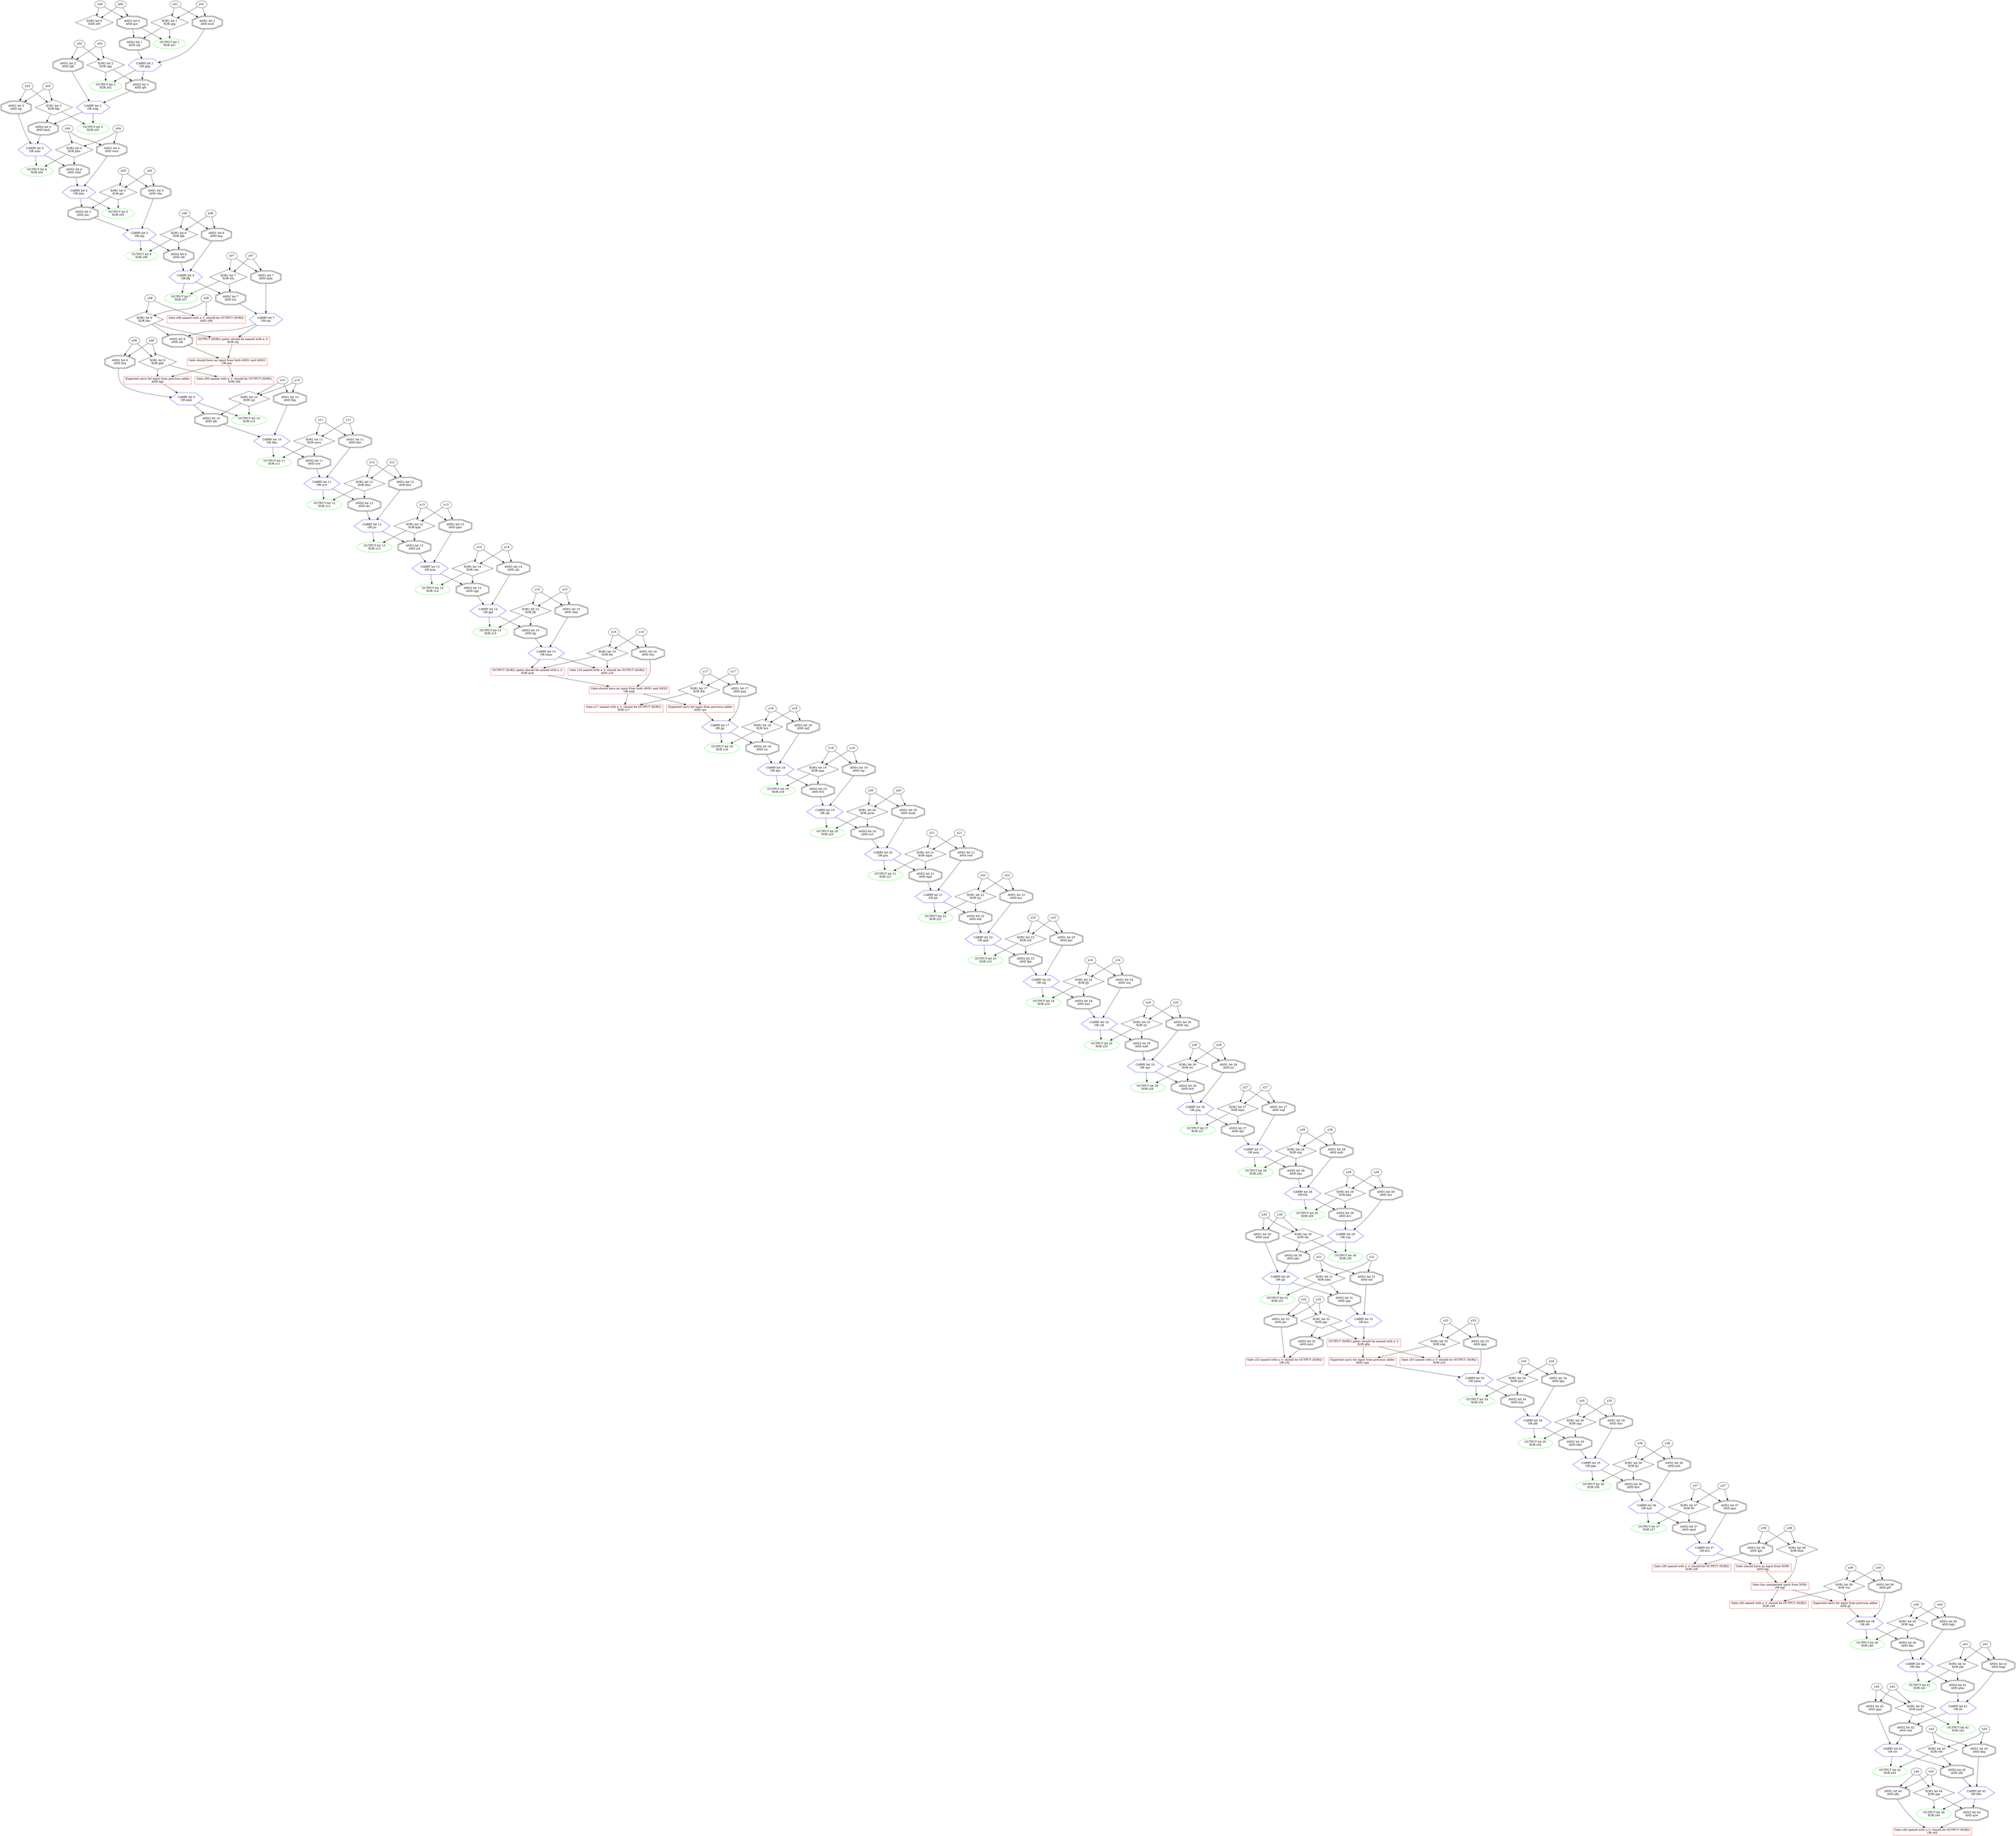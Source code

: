 digraph G {
	y11 -> bbv;
	x11 -> bbv;
	bbv[color="black" shape="doubleoctagon" label="AND1 bit 11\nAND bbv"];

	stc -> bch;
	nqv -> bch;
	bch[color="black" shape="doubleoctagon" label="AND2 bit 26\nAND bch"];

	rpq -> bdd;
	pfh -> bdd;
	bdd[color="black" shape="doubleoctagon" label="AND2 bit 35\nAND bdd"];

	qjd -> bgj;
	kvn -> bgj;
	bgj[color="red" shape="box" label="Gate should have an input from XOR1\nAND bgj"];

	gjd -> bjj;
	jfh -> bjj;
	bjj[color="black" shape="doubleoctagon" label="AND2 bit 15\nAND bjj"];

	wdg -> bmh;
	fbp -> bmh;
	bmh[color="black" shape="doubleoctagon" label="AND2 bit 3\nAND bmh"];

	y09 -> btq;
	x09 -> btq;
	btq[color="black" shape="doubleoctagon" label="AND1 bit 9\nAND btq"];

	y24 -> ccq;
	x24 -> ccq;
	ccq[color="black" shape="doubleoctagon" label="AND1 bit 24\nAND ccq"];

	sdn -> cgp;
	hrm -> cgp;
	cgp[color="black" shape="doubleoctagon" label="AND2 bit 14\nAND cgp"];

	sjk -> cpp;
	mbc -> cpp;
	cpp[color="black" shape="doubleoctagon" label="AND2 bit 31\nAND cpp"];

	dkn -> crw;
	mws -> crw;
	crw[color="black" shape="doubleoctagon" label="AND2 bit 11\nAND crw"];

	y25 -> ctp;
	x25 -> ctp;
	ctp[color="black" shape="doubleoctagon" label="AND1 bit 25\nAND ctp"];

	tqg -> dbc;
	dfv -> dbc;
	dbc[color="black" shape="doubleoctagon" label="AND2 bit 40\nAND dbc"];

	gtn -> dgd;
	mpm -> dgd;
	dgd[color="black" shape="doubleoctagon" label="AND2 bit 21\nAND dgd"];

	hqw -> djd;
	jmq -> djd;
	djd[color="black" shape="doubleoctagon" label="AND2 bit 27\nAND djd"];

	x43 -> dkq;
	y43 -> dkq;
	dkq[color="black" shape="doubleoctagon" label="AND1 bit 43\nAND dkq"];

	msp -> dqc;
	shq -> dqc;
	dqc[color="black" shape="doubleoctagon" label="AND2 bit 28\nAND dqc"];

	y16 -> dwj;
	x16 -> dwj;
	dwj[color="black" shape="doubleoctagon" label="AND1 bit 16\nAND dwj"];

	y34 -> fgq;
	x34 -> fgq;
	fgq[color="black" shape="doubleoctagon" label="AND1 bit 34\nAND fgq"];

	y10 -> fkq;
	x10 -> fkq;
	fkq[color="black" shape="doubleoctagon" label="AND1 bit 10\nAND fkq"];

	crb -> fpk;
	gqd -> fpk;
	fpk[color="black" shape="doubleoctagon" label="AND2 bit 23\nAND fpk"];

	dpv -> fvd;
	mgr -> fvd;
	fvd[color="black" shape="doubleoctagon" label="AND2 bit 19\nAND fvd"];

	x37 -> gnn;
	y37 -> gnn;
	gnn[color="black" shape="doubleoctagon" label="AND1 bit 37\nAND gnn"];

	x42 -> gqq;
	y42 -> gqq;
	gqq[color="black" shape="doubleoctagon" label="AND1 bit 42\nAND gqq"];

	x00 -> gsv;
	y00 -> gsv;
	gsv[color="black" shape="doubleoctagon" label="AND1 bit 0\nAND gsv"];

	y39 -> gtf;
	x39 -> gtf;
	gtf[color="black" shape="doubleoctagon" label="AND1 bit 39\nAND gtf"];

	tkw -> gtm;
	jhb -> gtm;
	gtm[color="black" shape="doubleoctagon" label="AND2 bit 41\nAND gtm"];

	x22 -> hcv;
	y22 -> hcv;
	hcv[color="black" shape="doubleoctagon" label="AND1 bit 22\nAND hcv"];

	x07 -> hhm;
	y07 -> hhm;
	hhm[color="black" shape="doubleoctagon" label="AND1 bit 7\nAND hhm"];

	x02 -> hjk;
	y02 -> hjk;
	hjk[color="black" shape="doubleoctagon" label="AND1 bit 2\nAND hjk"];

	ckj -> hns;
	jjh -> hns;
	hns[color="black" shape="doubleoctagon" label="AND2 bit 24\nAND hns"];

	mhm -> hsq;
	mhc -> hsq;
	hsq[color="black" shape="doubleoctagon" label="AND2 bit 34\nAND hsq"];

	y32 -> jbc;
	x32 -> jbc;
	jbc[color="black" shape="doubleoctagon" label="AND1 bit 32\nAND jbc"];

	x44 -> jdh;
	y44 -> jdh;
	jdh[color="black" shape="doubleoctagon" label="AND1 bit 44\nAND jdh"];

	bqf -> jjt;
	vnc -> jjt;
	jjt[color="red" shape="box" label="Expected carry bit input from previous adder\nAND jjt"];

	y23 -> jmr;
	x23 -> jmr;
	jmr[color="black" shape="doubleoctagon" label="AND1 bit 23\nAND jmr"];

	pjv -> jnn;
	bhn -> jnn;
	jnn[color="black" shape="doubleoctagon" label="AND2 bit 5\nAND jnn"];

	kph -> jrd;
	jsr -> jrd;
	jrd[color="black" shape="doubleoctagon" label="AND2 bit 13\nAND jrd"];

	x26 -> jvj;
	y26 -> jvj;
	jvj[color="black" shape="doubleoctagon" label="AND1 bit 26\nAND jvj"];

	y36 -> jwh;
	x36 -> jwh;
	jwh[color="black" shape="doubleoctagon" label="AND1 bit 36\nAND jwh"];

	x06 -> kcg;
	y06 -> kcg;
	kcg[color="black" shape="doubleoctagon" label="AND1 bit 6\nAND kcg"];

	pnr -> kgf;
	ghk -> kgf;
	kgf[color="red" shape="box" label="Expected carry bit input from previous adder\nAND kgf"];

	x12 -> knv;
	y12 -> knv;
	knv[color="black" shape="doubleoctagon" label="AND1 bit 12\nAND knv"];

	x40 -> kqh;
	y40 -> kqh;
	kqh[color="black" shape="doubleoctagon" label="AND1 bit 40\nAND kqh"];

	jqm -> ktw;
	fjc -> ktw;
	ktw[color="black" shape="doubleoctagon" label="AND2 bit 36\nAND ktw"];

	fvk -> kvv;
	kdn -> kvv;
	kvv[color="black" shape="doubleoctagon" label="AND2 bit 29\nAND kvv"];

	x28 -> mdr;
	y28 -> mdr;
	mdr[color="black" shape="doubleoctagon" label="AND1 bit 28\nAND mdr"];

	rjv -> mdt;
	vdt -> mdt;
	mdt[color="black" shape="doubleoctagon" label="AND2 bit 25\nAND mdt"];

	x18 -> mjf;
	y18 -> mjf;
	mjf[color="black" shape="doubleoctagon" label="AND1 bit 18\nAND mjf"];

	x20 -> mmk;
	y20 -> mmk;
	mmk[color="black" shape="doubleoctagon" label="AND1 bit 20\nAND mmk"];

	pqv -> mnv;
	kcv -> mnv;
	mnv[color="black" shape="doubleoctagon" label="AND2 bit 32\nAND mnv"];

	x41 -> mqp;
	y41 -> mqp;
	mqp[color="black" shape="doubleoctagon" label="AND1 bit 41\nAND mqp"];

	pwm -> nct;
	cjh -> nct;
	nct[color="black" shape="doubleoctagon" label="AND2 bit 20\nAND nct"];

	vfw -> nfk;
	stv -> nfk;
	nfk[color="black" shape="doubleoctagon" label="AND2 bit 43\nAND nfk"];

	y30 -> nmd;
	x30 -> nmd;
	nmd[color="black" shape="doubleoctagon" label="AND1 bit 30\nAND nmd"];

	msd -> nnk;
	tfr -> nnk;
	nnk[color="black" shape="doubleoctagon" label="AND2 bit 42\nAND nnk"];

	x17 -> pjm;
	y17 -> pjm;
	pjm[color="black" shape="doubleoctagon" label="AND1 bit 17\nAND pjm"];

	scp -> pkv;
	tdc -> pkv;
	pkv[color="black" shape="doubleoctagon" label="AND2 bit 30\nAND pkv"];

	kmb -> qfs;
	vjd -> qfs;
	qfs[color="black" shape="doubleoctagon" label="AND2 bit 10\nAND qfs"];

	gbg -> qfv;
	vgg -> qfv;
	qfv[color="black" shape="doubleoctagon" label="AND2 bit 2\nAND qfv"];

	x38 -> qjd;
	y38 -> qjd;
	qjd[color="black" shape="doubleoctagon" label="AND1 bit 38\nAND qjd"];

	y13 -> qmc;
	x13 -> qmc;
	qmc[color="black" shape="doubleoctagon" label="AND1 bit 13\nAND qmc"];

	hwf -> qmd;
	ftt -> qmd;
	qmd[color="black" shape="doubleoctagon" label="AND2 bit 37\nAND qmd"];

	y33 -> qpq;
	x33 -> qpq;
	qpq[color="black" shape="doubleoctagon" label="AND1 bit 33\nAND qpq"];

	spg -> qrw;
	bfw -> qrw;
	qrw[color="black" shape="doubleoctagon" label="AND2 bit 44\nAND qrw"];

	x15 -> rbm;
	y15 -> rbm;
	rbm[color="black" shape="doubleoctagon" label="AND1 bit 15\nAND rbm"];

	fgk -> rdf;
	jbp -> rdf;
	rdf[color="black" shape="doubleoctagon" label="AND2 bit 6\nAND rdf"];

	y35 -> rkm;
	x35 -> rkm;
	rkm[color="black" shape="doubleoctagon" label="AND1 bit 35\nAND rkm"];

	x29 -> shs;
	y29 -> shs;
	shs[color="black" shape="doubleoctagon" label="AND1 bit 29\nAND shs"];

	rtp -> skt;
	dnc -> skt;
	skt[color="black" shape="doubleoctagon" label="AND2 bit 8\nAND skt"];

	brn -> srr;
	jpj -> srr;
	srr[color="black" shape="doubleoctagon" label="AND2 bit 18\nAND srr"];

	y19 -> stp;
	x19 -> stp;
	stp[color="black" shape="doubleoctagon" label="AND1 bit 19\nAND stp"];

	x21 -> swk;
	y21 -> swk;
	swk[color="black" shape="doubleoctagon" label="AND1 bit 21\nAND swk"];

	dmv -> tkv;
	wvt -> tkv;
	tkv[color="black" shape="doubleoctagon" label="AND2 bit 12\nAND tkv"];

	y31 -> tnf;
	x31 -> tnf;
	tnf[color="black" shape="doubleoctagon" label="AND1 bit 31\nAND tnf"];

	stn -> tnr;
	ffg -> tnr;
	tnr[color="black" shape="doubleoctagon" label="AND2 bit 7\nAND tnr"];

	y03 -> tqj;
	x03 -> tqj;
	tqj[color="black" shape="doubleoctagon" label="AND1 bit 3\nAND tqj"];

	y05 -> vfm;
	x05 -> vfm;
	vfm[color="black" shape="doubleoctagon" label="AND1 bit 5\nAND vfm"];

	gsv -> vjb;
	qtg -> vjb;
	vjb[color="black" shape="doubleoctagon" label="AND2 bit 1\nAND vjb"];

	y14 -> vjh;
	x14 -> vjh;
	vjh[color="black" shape="doubleoctagon" label="AND1 bit 14\nAND vjh"];

	fhk -> vpv;
	wkh -> vpv;
	vpv[color="red" shape="box" label="Expected carry bit input from previous adder\nAND vpv"];

	shg -> vqw;
	gfm -> vqw;
	vqw[color="red" shape="box" label="Expected carry bit input from previous adder\nAND vqw"];

	x01 -> wcd;
	y01 -> wcd;
	wcd[color="black" shape="doubleoctagon" label="AND1 bit 1\nAND wcd"];

	hrj -> wfs;
	tjh -> wfs;
	wfs[color="black" shape="doubleoctagon" label="AND2 bit 22\nAND wfs"];

	mhs -> whd;
	pbn -> whd;
	whd[color="black" shape="doubleoctagon" label="AND2 bit 4\nAND whd"];

	x04 -> wmc;
	y04 -> wmc;
	wmc[color="black" shape="doubleoctagon" label="AND1 bit 4\nAND wmc"];

	x27 -> wqf;
	y27 -> wqf;
	wqf[color="black" shape="doubleoctagon" label="AND1 bit 27\nAND wqf"];

	y08 -> z08;
	x08 -> z08;
	z08[color="red" shape="box" label="Gate z08 named with a 'z' should be OUTPUT (XOR2)\nAND z08"];

	btj -> z16;
	tmm -> z16;
	z16[color="red" shape="box" label="Gate z16 named with a 'z' should be OUTPUT (XOR2)\nAND z16"];

	nfk -> bfw;
	dkq -> bfw;
	bfw[color="blue" shape="hexagon" label="CARRY bit 43\nOR bfw"];

	wmc -> bhn;
	whd -> bhn;
	bhn[color="blue" shape="hexagon" label="CARRY bit 4\nOR bhn"];

	dhm -> bqf;
	bgj -> bqf;
	bqf[color="red" shape="box" label="Gate has unexpected input from XOR1\nOR bqf"];

	stp -> cjh;
	fvd -> cjh;
	cjh[color="blue" shape="hexagon" label="CARRY bit 19\nOR cjh"];

	fpk -> ckj;
	jmr -> ckj;
	ckj[color="blue" shape="hexagon" label="CARRY bit 23\nOR ckj"];

	gtf -> dfv;
	jjt -> dfv;
	dfv[color="blue" shape="hexagon" label="CARRY bit 39\nOR dfv"];

	fkq -> dkn;
	qfs -> dkn;
	dkn[color="blue" shape="hexagon" label="CARRY bit 10\nOR dkn"];

	mjf -> dpv;
	srr -> dpv;
	dpv[color="blue" shape="hexagon" label="CARRY bit 18\nOR dpv"];

	rdf -> ffg;
	kcg -> ffg;
	ffg[color="blue" shape="hexagon" label="CARRY bit 6\nOR ffg"];

	mdr -> fvk;
	dqc -> fvk;
	fvk[color="blue" shape="hexagon" label="CARRY bit 28\nOR fvk"];

	vjb -> gbg;
	wcd -> gbg;
	gbg[color="blue" shape="hexagon" label="CARRY bit 1\nOR gbg"];

	cgp -> gjd;
	vjh -> gjd;
	gjd[color="blue" shape="hexagon" label="CARRY bit 14\nOR gjd"];

	hcv -> gqd;
	wfs -> gqd;
	gqd[color="blue" shape="hexagon" label="CARRY bit 22\nOR gqd"];

	nct -> gtn;
	mmk -> gtn;
	gtn[color="blue" shape="hexagon" label="CARRY bit 20\nOR gtn"];

	jrd -> hrm;
	qmc -> hrm;
	hrm[color="blue" shape="hexagon" label="CARRY bit 13\nOR hrm"];

	ktw -> hwf;
	jwh -> hwf;
	hwf[color="blue" shape="hexagon" label="CARRY bit 36\nOR hwf"];

	jnn -> jbp;
	vfm -> jbp;
	jbp[color="blue" shape="hexagon" label="CARRY bit 5\nOR jbp"];

	jvj -> jmq;
	bch -> jmq;
	jmq[color="blue" shape="hexagon" label="CARRY bit 26\nOR jmq"];

	vpv -> jpj;
	pjm -> jpj;
	jpj[color="blue" shape="hexagon" label="CARRY bit 17\nOR jpj"];

	rkm -> jqm;
	bdd -> jqm;
	jqm[color="blue" shape="hexagon" label="CARRY bit 35\nOR jqm"];

	knv -> jsr;
	tkv -> jsr;
	jsr[color="blue" shape="hexagon" label="CARRY bit 12\nOR jsr"];

	cpp -> kcv;
	tnf -> kcv;
	kcv[color="blue" shape="hexagon" label="CARRY bit 31\nOR kcv"];

	btq -> kmb;
	kgf -> kmb;
	kmb[color="blue" shape="hexagon" label="CARRY bit 9\nOR kmb"];

	gnn -> kvn;
	qmd -> kvn;
	kvn[color="blue" shape="hexagon" label="CARRY bit 37\nOR kvn"];

	qpq -> mhm;
	vqw -> mhm;
	mhm[color="blue" shape="hexagon" label="CARRY bit 33\nOR mhm"];

	bmh -> mhs;
	tqj -> mhs;
	mhs[color="blue" shape="hexagon" label="CARRY bit 3\nOR mhs"];

	djd -> msp;
	wqf -> msp;
	msp[color="blue" shape="hexagon" label="CARRY bit 27\nOR msp"];

	ctp -> nqv;
	mdt -> nqv;
	nqv[color="blue" shape="hexagon" label="CARRY bit 25\nOR nqv"];

	hsq -> pfh;
	fgq -> pfh;
	pfh[color="blue" shape="hexagon" label="CARRY bit 34\nOR pfh"];

	skt -> pnr;
	cdj -> pnr;
	pnr[color="red" shape="box" label="Gate should have an input from both AND1 and AND2\nOR pnr"];

	tnr -> rtp;
	hhm -> rtp;
	rtp[color="blue" shape="hexagon" label="CARRY bit 7\nOR rtp"];

	kvv -> scp;
	shs -> scp;
	scp[color="blue" shape="hexagon" label="CARRY bit 29\nOR scp"];

	nmd -> sjk;
	pkv -> sjk;
	sjk[color="blue" shape="hexagon" label="CARRY bit 30\nOR sjk"];

	gqq -> stv;
	nnk -> stv;
	stv[color="blue" shape="hexagon" label="CARRY bit 42\nOR stv"];

	gtm -> tfr;
	mqp -> tfr;
	tfr[color="blue" shape="hexagon" label="CARRY bit 41\nOR tfr"];

	swk -> tjh;
	dgd -> tjh;
	tjh[color="blue" shape="hexagon" label="CARRY bit 21\nOR tjh"];

	dbc -> tkw;
	kqh -> tkw;
	tkw[color="blue" shape="hexagon" label="CARRY bit 40\nOR tkw"];

	rbm -> tmm;
	bjj -> tmm;
	tmm[color="blue" shape="hexagon" label="CARRY bit 15\nOR tmm"];

	ccq -> vdt;
	hns -> vdt;
	vdt[color="blue" shape="hexagon" label="CARRY bit 24\nOR vdt"];

	qfv -> wdg;
	hjk -> wdg;
	wdg[color="blue" shape="hexagon" label="CARRY bit 2\nOR wdg"];

	dwj -> wkh;
	mrb -> wkh;
	wkh[color="red" shape="box" label="Gate should have an input from both AND1 and AND2\nOR wkh"];

	crw -> wvt;
	bbv -> wvt;
	wvt[color="blue" shape="hexagon" label="CARRY bit 11\nOR wvt"];

	jbc -> z32;
	mnv -> z32;
	z32[color="red" shape="box" label="Gate z32 named with a 'z' should be OUTPUT (XOR2)\nOR z32"];

	jdh -> z45;
	qrw -> z45;
	z45[color="red" shape="box" label="Gate z45 named with a 'z' should be OUTPUT (XOR2)\nOR z45"];

	x18 -> brn;
	y18 -> brn;
	brn[color="black" shape="diamond" label="XOR1 bit 18\nXOR brn"];

	y16 -> btj;
	x16 -> btj;
	btj[color="black" shape="diamond" label="XOR1 bit 16\nXOR btj"];

	dnc -> cdj;
	rtp -> cdj;
	cdj[color="red" shape="box" label="OUTPUT (XOR2) gates should be named with a 'z'\nXOR cdj"];

	x23 -> crb;
	y23 -> crb;
	crb[color="black" shape="diamond" label="XOR1 bit 23\nXOR crb"];

	x38 -> dhm;
	y38 -> dhm;
	dhm[color="black" shape="diamond" label="XOR1 bit 38\nXOR dhm"];

	x12 -> dmv;
	y12 -> dmv;
	dmv[color="black" shape="diamond" label="XOR1 bit 12\nXOR dmv"];

	y08 -> dnc;
	x08 -> dnc;
	dnc[color="black" shape="diamond" label="XOR1 bit 8\nXOR dnc"];

	y03 -> fbp;
	x03 -> fbp;
	fbp[color="black" shape="diamond" label="XOR1 bit 3\nXOR fbp"];

	x06 -> fgk;
	y06 -> fgk;
	fgk[color="black" shape="diamond" label="XOR1 bit 6\nXOR fgk"];

	y17 -> fhk;
	x17 -> fhk;
	fhk[color="black" shape="diamond" label="XOR1 bit 17\nXOR fhk"];

	y36 -> fjc;
	x36 -> fjc;
	fjc[color="black" shape="diamond" label="XOR1 bit 36\nXOR fjc"];

	x37 -> ftt;
	y37 -> ftt;
	ftt[color="black" shape="diamond" label="XOR1 bit 37\nXOR ftt"];

	kcv -> gfm;
	pqv -> gfm;
	gfm[color="red" shape="box" label="OUTPUT (XOR2) gates should be named with a 'z'\nXOR gfm"];

	x09 -> ghk;
	y09 -> ghk;
	ghk[color="black" shape="diamond" label="XOR1 bit 9\nXOR ghk"];

	y27 -> hqw;
	x27 -> hqw;
	hqw[color="black" shape="diamond" label="XOR1 bit 27\nXOR hqw"];

	y22 -> hrj;
	x22 -> hrj;
	hrj[color="black" shape="diamond" label="XOR1 bit 22\nXOR hrj"];

	x15 -> jfh;
	y15 -> jfh;
	jfh[color="black" shape="diamond" label="XOR1 bit 15\nXOR jfh"];

	y41 -> jhb;
	x41 -> jhb;
	jhb[color="black" shape="diamond" label="XOR1 bit 41\nXOR jhb"];

	y24 -> jjh;
	x24 -> jjh;
	jjh[color="black" shape="diamond" label="XOR1 bit 24\nXOR jjh"];

	y29 -> kdn;
	x29 -> kdn;
	kdn[color="black" shape="diamond" label="XOR1 bit 29\nXOR kdn"];

	y13 -> kph;
	x13 -> kph;
	kph[color="black" shape="diamond" label="XOR1 bit 13\nXOR kph"];

	y31 -> mbc;
	x31 -> mbc;
	mbc[color="black" shape="diamond" label="XOR1 bit 31\nXOR mbc"];

	y19 -> mgr;
	x19 -> mgr;
	mgr[color="black" shape="diamond" label="XOR1 bit 19\nXOR mgr"];

	x34 -> mhc;
	y34 -> mhc;
	mhc[color="black" shape="diamond" label="XOR1 bit 34\nXOR mhc"];

	y21 -> mpm;
	x21 -> mpm;
	mpm[color="black" shape="diamond" label="XOR1 bit 21\nXOR mpm"];

	btj -> mrb;
	tmm -> mrb;
	mrb[color="red" shape="box" label="OUTPUT (XOR2) gates should be named with a 'z'\nXOR mrb"];

	x42 -> msd;
	y42 -> msd;
	msd[color="black" shape="diamond" label="XOR1 bit 42\nXOR msd"];

	x11 -> mws;
	y11 -> mws;
	mws[color="black" shape="diamond" label="XOR1 bit 11\nXOR mws"];

	y04 -> pbn;
	x04 -> pbn;
	pbn[color="black" shape="diamond" label="XOR1 bit 4\nXOR pbn"];

	x05 -> pjv;
	y05 -> pjv;
	pjv[color="black" shape="diamond" label="XOR1 bit 5\nXOR pjv"];

	x32 -> pqv;
	y32 -> pqv;
	pqv[color="black" shape="diamond" label="XOR1 bit 32\nXOR pqv"];

	x20 -> pwm;
	y20 -> pwm;
	pwm[color="black" shape="diamond" label="XOR1 bit 20\nXOR pwm"];

	x01 -> qtg;
	y01 -> qtg;
	qtg[color="black" shape="diamond" label="XOR1 bit 1\nXOR qtg"];

	x25 -> rjv;
	y25 -> rjv;
	rjv[color="black" shape="diamond" label="XOR1 bit 25\nXOR rjv"];

	x35 -> rpq;
	y35 -> rpq;
	rpq[color="black" shape="diamond" label="XOR1 bit 35\nXOR rpq"];

	y14 -> sdn;
	x14 -> sdn;
	sdn[color="black" shape="diamond" label="XOR1 bit 14\nXOR sdn"];

	x33 -> shg;
	y33 -> shg;
	shg[color="black" shape="diamond" label="XOR1 bit 33\nXOR shg"];

	x28 -> shq;
	y28 -> shq;
	shq[color="black" shape="diamond" label="XOR1 bit 28\nXOR shq"];

	y44 -> spg;
	x44 -> spg;
	spg[color="black" shape="diamond" label="XOR1 bit 44\nXOR spg"];

	x26 -> stc;
	y26 -> stc;
	stc[color="black" shape="diamond" label="XOR1 bit 26\nXOR stc"];

	y07 -> stn;
	x07 -> stn;
	stn[color="black" shape="diamond" label="XOR1 bit 7\nXOR stn"];

	y30 -> tdc;
	x30 -> tdc;
	tdc[color="black" shape="diamond" label="XOR1 bit 30\nXOR tdc"];

	x40 -> tqg;
	y40 -> tqg;
	tqg[color="black" shape="diamond" label="XOR1 bit 40\nXOR tqg"];

	y43 -> vfw;
	x43 -> vfw;
	vfw[color="black" shape="diamond" label="XOR1 bit 43\nXOR vfw"];

	x02 -> vgg;
	y02 -> vgg;
	vgg[color="black" shape="diamond" label="XOR1 bit 2\nXOR vgg"];

	x10 -> vjd;
	y10 -> vjd;
	vjd[color="black" shape="diamond" label="XOR1 bit 10\nXOR vjd"];

	y39 -> vnc;
	x39 -> vnc;
	vnc[color="black" shape="diamond" label="XOR1 bit 39\nXOR vnc"];

	x00 -> z00;
	y00 -> z00;
	z00[color="black" shape="diamond" label="XOR1 bit 0\nXOR z00"];

	gsv -> z01;
	qtg -> z01;
	z01[color="green" shape="oval" label="OUTPUT bit 1\nXOR z01"];

	gbg -> z02;
	vgg -> z02;
	z02[color="green" shape="oval" label="OUTPUT bit 2\nXOR z02"];

	wdg -> z03;
	fbp -> z03;
	z03[color="green" shape="oval" label="OUTPUT bit 3\nXOR z03"];

	pbn -> z04;
	mhs -> z04;
	z04[color="green" shape="oval" label="OUTPUT bit 4\nXOR z04"];

	pjv -> z05;
	bhn -> z05;
	z05[color="green" shape="oval" label="OUTPUT bit 5\nXOR z05"];

	fgk -> z06;
	jbp -> z06;
	z06[color="green" shape="oval" label="OUTPUT bit 6\nXOR z06"];

	ffg -> z07;
	stn -> z07;
	z07[color="green" shape="oval" label="OUTPUT bit 7\nXOR z07"];

	ghk -> z09;
	pnr -> z09;
	z09[color="red" shape="box" label="Gate z09 named with a 'z' should be OUTPUT (XOR2)\nXOR z09"];

	vjd -> z10;
	kmb -> z10;
	z10[color="green" shape="oval" label="OUTPUT bit 10\nXOR z10"];

	dkn -> z11;
	mws -> z11;
	z11[color="green" shape="oval" label="OUTPUT bit 11\nXOR z11"];

	dmv -> z12;
	wvt -> z12;
	z12[color="green" shape="oval" label="OUTPUT bit 12\nXOR z12"];

	jsr -> z13;
	kph -> z13;
	z13[color="green" shape="oval" label="OUTPUT bit 13\nXOR z13"];

	sdn -> z14;
	hrm -> z14;
	z14[color="green" shape="oval" label="OUTPUT bit 14\nXOR z14"];

	jfh -> z15;
	gjd -> z15;
	z15[color="green" shape="oval" label="OUTPUT bit 15\nXOR z15"];

	wkh -> z17;
	fhk -> z17;
	z17[color="red" shape="box" label="Gate z17 named with a 'z' should be OUTPUT (XOR2)\nXOR z17"];

	jpj -> z18;
	brn -> z18;
	z18[color="green" shape="oval" label="OUTPUT bit 18\nXOR z18"];

	dpv -> z19;
	mgr -> z19;
	z19[color="green" shape="oval" label="OUTPUT bit 19\nXOR z19"];

	pwm -> z20;
	cjh -> z20;
	z20[color="green" shape="oval" label="OUTPUT bit 20\nXOR z20"];

	mpm -> z21;
	gtn -> z21;
	z21[color="green" shape="oval" label="OUTPUT bit 21\nXOR z21"];

	tjh -> z22;
	hrj -> z22;
	z22[color="green" shape="oval" label="OUTPUT bit 22\nXOR z22"];

	crb -> z23;
	gqd -> z23;
	z23[color="green" shape="oval" label="OUTPUT bit 23\nXOR z23"];

	ckj -> z24;
	jjh -> z24;
	z24[color="green" shape="oval" label="OUTPUT bit 24\nXOR z24"];

	vdt -> z25;
	rjv -> z25;
	z25[color="green" shape="oval" label="OUTPUT bit 25\nXOR z25"];

	nqv -> z26;
	stc -> z26;
	z26[color="green" shape="oval" label="OUTPUT bit 26\nXOR z26"];

	hqw -> z27;
	jmq -> z27;
	z27[color="green" shape="oval" label="OUTPUT bit 27\nXOR z27"];

	msp -> z28;
	shq -> z28;
	z28[color="green" shape="oval" label="OUTPUT bit 28\nXOR z28"];

	kdn -> z29;
	fvk -> z29;
	z29[color="green" shape="oval" label="OUTPUT bit 29\nXOR z29"];

	tdc -> z30;
	scp -> z30;
	z30[color="green" shape="oval" label="OUTPUT bit 30\nXOR z30"];

	mbc -> z31;
	sjk -> z31;
	z31[color="green" shape="oval" label="OUTPUT bit 31\nXOR z31"];

	gfm -> z33;
	shg -> z33;
	z33[color="red" shape="box" label="Gate z33 named with a 'z' should be OUTPUT (XOR2)\nXOR z33"];

	mhm -> z34;
	mhc -> z34;
	z34[color="green" shape="oval" label="OUTPUT bit 34\nXOR z34"];

	rpq -> z35;
	pfh -> z35;
	z35[color="green" shape="oval" label="OUTPUT bit 35\nXOR z35"];

	jqm -> z36;
	fjc -> z36;
	z36[color="green" shape="oval" label="OUTPUT bit 36\nXOR z36"];

	ftt -> z37;
	hwf -> z37;
	z37[color="green" shape="oval" label="OUTPUT bit 37\nXOR z37"];

	kvn -> z38;
	qjd -> z38;
	z38[color="red" shape="box" label="Gate z38 named with a 'z' should be OUTPUT (XOR2)\nXOR z38"];

	bqf -> z39;
	vnc -> z39;
	z39[color="red" shape="box" label="Gate z39 named with a 'z' should be OUTPUT (XOR2)\nXOR z39"];

	tqg -> z40;
	dfv -> z40;
	z40[color="green" shape="oval" label="OUTPUT bit 40\nXOR z40"];

	jhb -> z41;
	tkw -> z41;
	z41[color="green" shape="oval" label="OUTPUT bit 41\nXOR z41"];

	msd -> z42;
	tfr -> z42;
	z42[color="green" shape="oval" label="OUTPUT bit 42\nXOR z42"];

	stv -> z43;
	vfw -> z43;
	z43[color="green" shape="oval" label="OUTPUT bit 43\nXOR z43"];

	spg -> z44;
	bfw -> z44;
	z44[color="green" shape="oval" label="OUTPUT bit 44\nXOR z44"];

}
